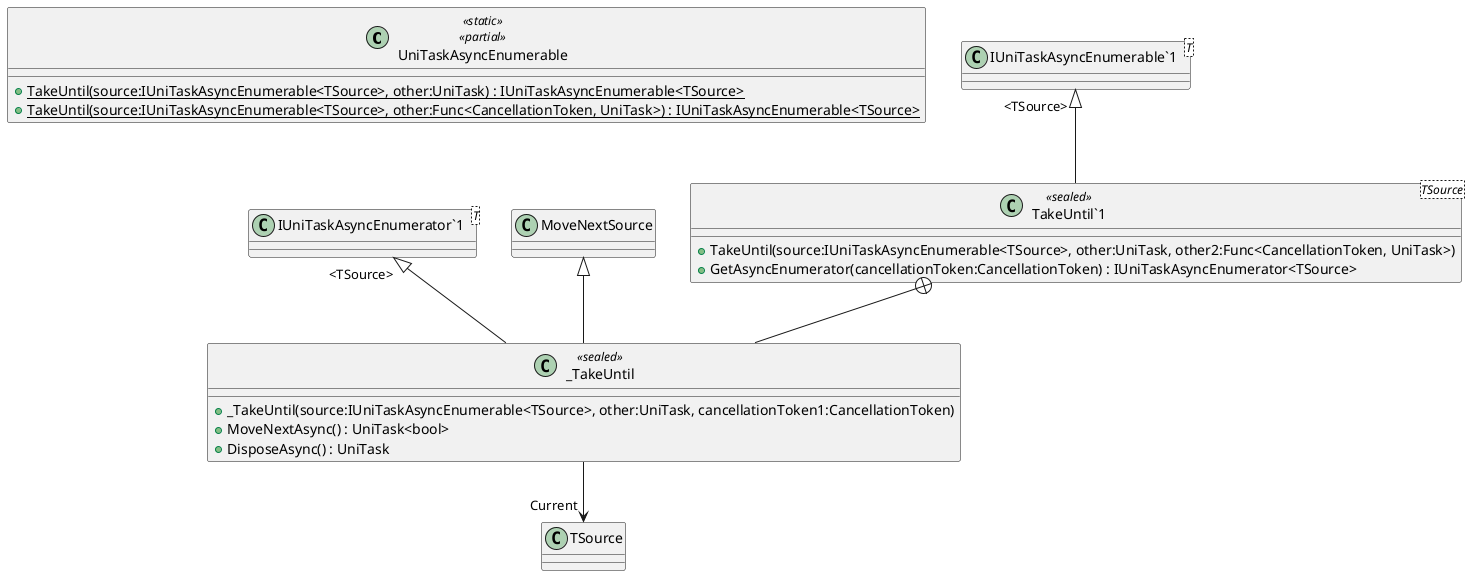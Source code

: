 @startuml
class UniTaskAsyncEnumerable <<static>> <<partial>> {
    + {static} TakeUntil(source:IUniTaskAsyncEnumerable<TSource>, other:UniTask) : IUniTaskAsyncEnumerable<TSource>
    + {static} TakeUntil(source:IUniTaskAsyncEnumerable<TSource>, other:Func<CancellationToken, UniTask>) : IUniTaskAsyncEnumerable<TSource>
}
class "TakeUntil`1"<TSource> <<sealed>> {
    + TakeUntil(source:IUniTaskAsyncEnumerable<TSource>, other:UniTask, other2:Func<CancellationToken, UniTask>)
    + GetAsyncEnumerator(cancellationToken:CancellationToken) : IUniTaskAsyncEnumerator<TSource>
}
class "IUniTaskAsyncEnumerable`1"<T> {
}
class _TakeUntil <<sealed>> {
    + _TakeUntil(source:IUniTaskAsyncEnumerable<TSource>, other:UniTask, cancellationToken1:CancellationToken)
    + MoveNextAsync() : UniTask<bool>
    + DisposeAsync() : UniTask
}
class "IUniTaskAsyncEnumerator`1"<T> {
}
"IUniTaskAsyncEnumerable`1" "<TSource>" <|-- "TakeUntil`1"
"TakeUntil`1" +-- _TakeUntil
MoveNextSource <|-- _TakeUntil
"IUniTaskAsyncEnumerator`1" "<TSource>" <|-- _TakeUntil
_TakeUntil --> "Current" TSource
@enduml
